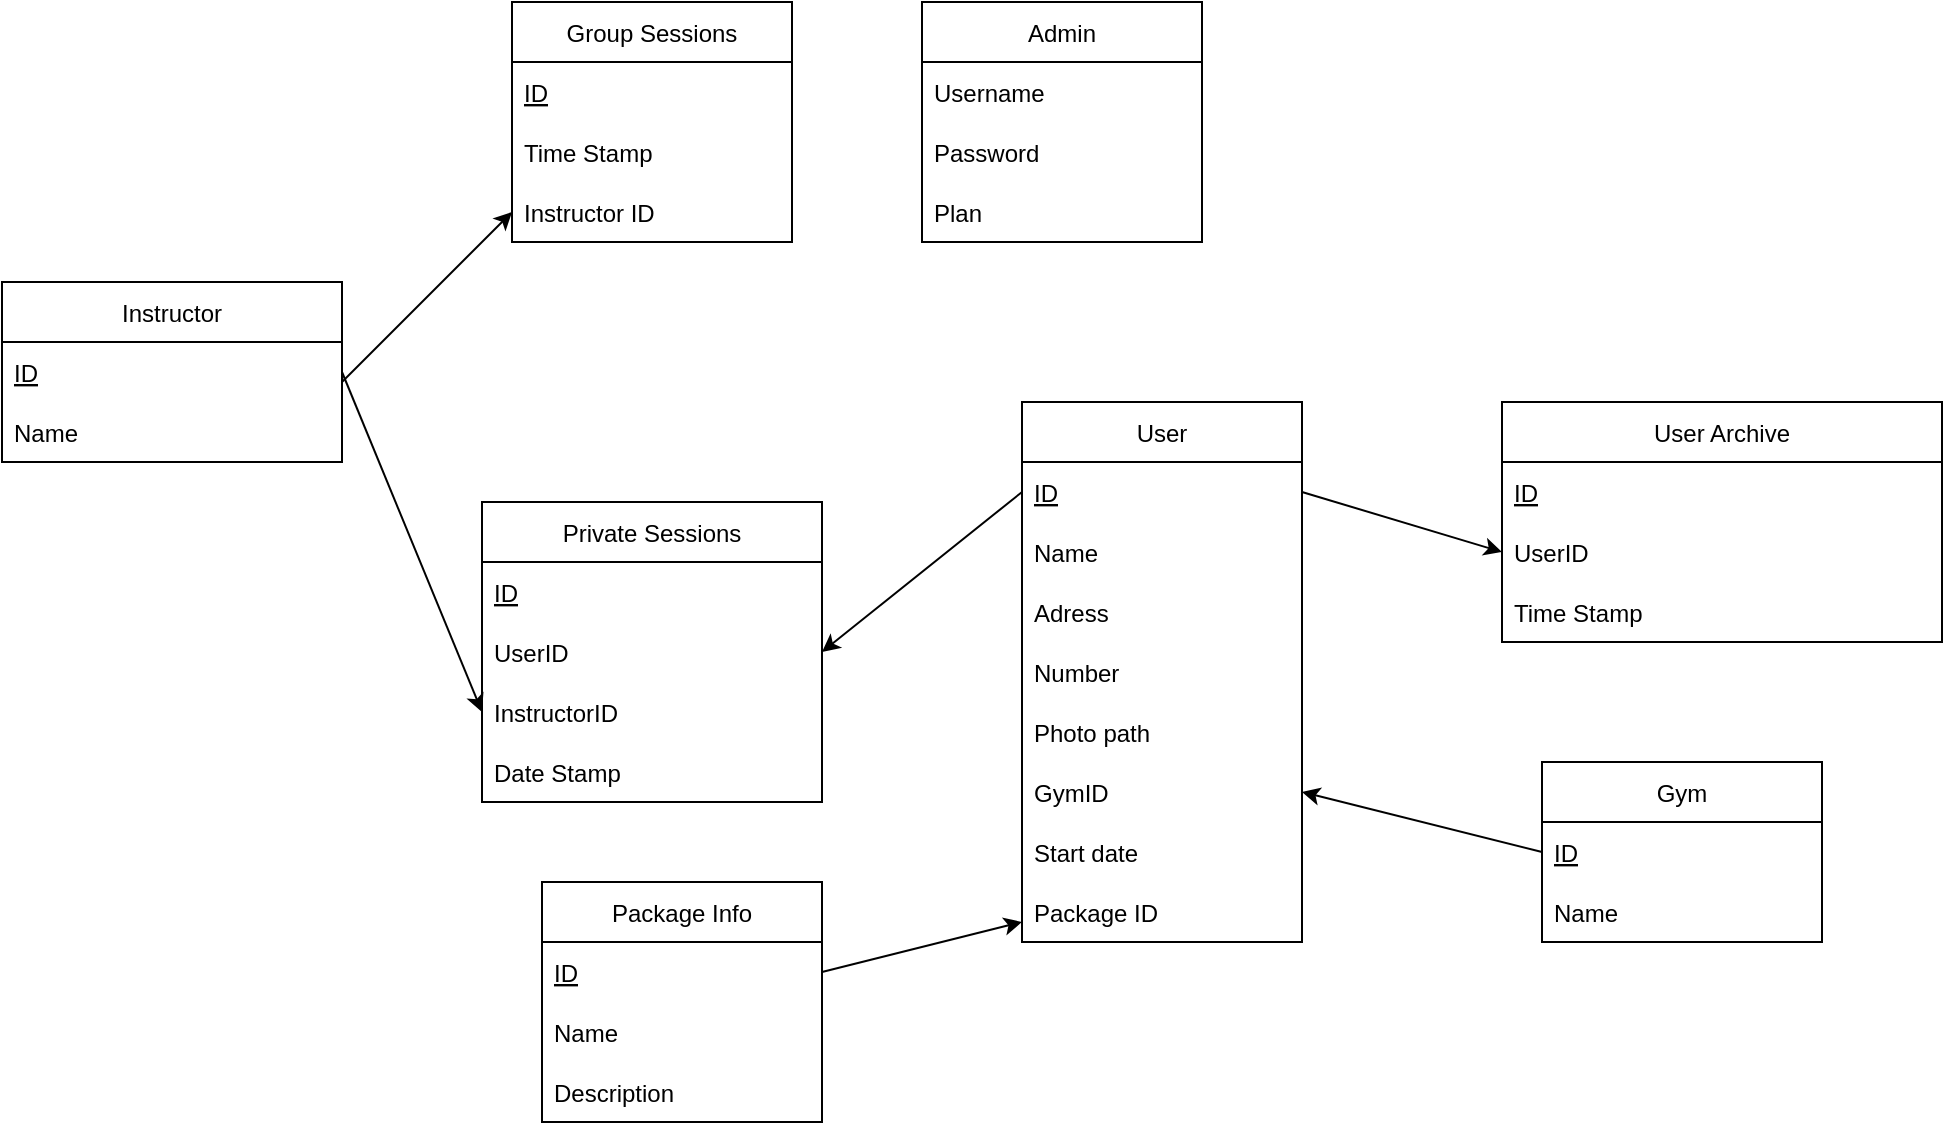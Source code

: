 <mxfile version="20.7.4" type="device"><diagram id="_wE4X1IALoatuDrJmbXj" name="Page-1"><mxGraphModel dx="2284" dy="1882" grid="1" gridSize="10" guides="1" tooltips="1" connect="1" arrows="1" fold="1" page="1" pageScale="1" pageWidth="850" pageHeight="1100" math="0" shadow="0"><root><mxCell id="0"/><mxCell id="1" parent="0"/><mxCell id="XGN1IkvJrTNwVDdcbdt2-2" value="User" style="swimlane;fontStyle=0;childLayout=stackLayout;horizontal=1;startSize=30;horizontalStack=0;resizeParent=1;resizeParentMax=0;resizeLast=0;collapsible=1;marginBottom=0;" parent="1" vertex="1"><mxGeometry x="130" y="100" width="140" height="270" as="geometry"/></mxCell><mxCell id="XGN1IkvJrTNwVDdcbdt2-3" value="ID" style="text;strokeColor=none;fillColor=none;align=left;verticalAlign=middle;spacingLeft=4;spacingRight=4;overflow=hidden;points=[[0,0.5],[1,0.5]];portConstraint=eastwest;rotatable=0;fontStyle=4" parent="XGN1IkvJrTNwVDdcbdt2-2" vertex="1"><mxGeometry y="30" width="140" height="30" as="geometry"/></mxCell><mxCell id="XGN1IkvJrTNwVDdcbdt2-4" value="Name" style="text;strokeColor=none;fillColor=none;align=left;verticalAlign=middle;spacingLeft=4;spacingRight=4;overflow=hidden;points=[[0,0.5],[1,0.5]];portConstraint=eastwest;rotatable=0;" parent="XGN1IkvJrTNwVDdcbdt2-2" vertex="1"><mxGeometry y="60" width="140" height="30" as="geometry"/></mxCell><mxCell id="XGN1IkvJrTNwVDdcbdt2-21" value="Adress" style="text;strokeColor=none;fillColor=none;align=left;verticalAlign=middle;spacingLeft=4;spacingRight=4;overflow=hidden;points=[[0,0.5],[1,0.5]];portConstraint=eastwest;rotatable=0;" parent="XGN1IkvJrTNwVDdcbdt2-2" vertex="1"><mxGeometry y="90" width="140" height="30" as="geometry"/></mxCell><mxCell id="XGN1IkvJrTNwVDdcbdt2-22" value="Number" style="text;strokeColor=none;fillColor=none;align=left;verticalAlign=middle;spacingLeft=4;spacingRight=4;overflow=hidden;points=[[0,0.5],[1,0.5]];portConstraint=eastwest;rotatable=0;" parent="XGN1IkvJrTNwVDdcbdt2-2" vertex="1"><mxGeometry y="120" width="140" height="30" as="geometry"/></mxCell><mxCell id="XGN1IkvJrTNwVDdcbdt2-20" value="Photo path" style="text;strokeColor=none;fillColor=none;align=left;verticalAlign=middle;spacingLeft=4;spacingRight=4;overflow=hidden;points=[[0,0.5],[1,0.5]];portConstraint=eastwest;rotatable=0;" parent="XGN1IkvJrTNwVDdcbdt2-2" vertex="1"><mxGeometry y="150" width="140" height="30" as="geometry"/></mxCell><mxCell id="XGN1IkvJrTNwVDdcbdt2-5" value="GymID" style="text;strokeColor=none;fillColor=none;align=left;verticalAlign=middle;spacingLeft=4;spacingRight=4;overflow=hidden;points=[[0,0.5],[1,0.5]];portConstraint=eastwest;rotatable=0;" parent="XGN1IkvJrTNwVDdcbdt2-2" vertex="1"><mxGeometry y="180" width="140" height="30" as="geometry"/></mxCell><mxCell id="XGN1IkvJrTNwVDdcbdt2-6" value="Start date" style="text;strokeColor=none;fillColor=none;align=left;verticalAlign=middle;spacingLeft=4;spacingRight=4;overflow=hidden;points=[[0,0.5],[1,0.5]];portConstraint=eastwest;rotatable=0;" parent="XGN1IkvJrTNwVDdcbdt2-2" vertex="1"><mxGeometry y="210" width="140" height="30" as="geometry"/></mxCell><mxCell id="XGN1IkvJrTNwVDdcbdt2-7" value="Package ID" style="text;strokeColor=none;fillColor=none;align=left;verticalAlign=middle;spacingLeft=4;spacingRight=4;overflow=hidden;points=[[0,0.5],[1,0.5]];portConstraint=eastwest;rotatable=0;" parent="XGN1IkvJrTNwVDdcbdt2-2" vertex="1"><mxGeometry y="240" width="140" height="30" as="geometry"/></mxCell><mxCell id="XGN1IkvJrTNwVDdcbdt2-8" value="Gym" style="swimlane;fontStyle=0;childLayout=stackLayout;horizontal=1;startSize=30;horizontalStack=0;resizeParent=1;resizeParentMax=0;resizeLast=0;collapsible=1;marginBottom=0;" parent="1" vertex="1"><mxGeometry x="390" y="280" width="140" height="90" as="geometry"/></mxCell><mxCell id="XGN1IkvJrTNwVDdcbdt2-9" value="ID" style="text;strokeColor=none;fillColor=none;align=left;verticalAlign=middle;spacingLeft=4;spacingRight=4;overflow=hidden;points=[[0,0.5],[1,0.5]];portConstraint=eastwest;rotatable=0;fontStyle=4" parent="XGN1IkvJrTNwVDdcbdt2-8" vertex="1"><mxGeometry y="30" width="140" height="30" as="geometry"/></mxCell><mxCell id="XGN1IkvJrTNwVDdcbdt2-10" value="Name" style="text;strokeColor=none;fillColor=none;align=left;verticalAlign=middle;spacingLeft=4;spacingRight=4;overflow=hidden;points=[[0,0.5],[1,0.5]];portConstraint=eastwest;rotatable=0;" parent="XGN1IkvJrTNwVDdcbdt2-8" vertex="1"><mxGeometry y="60" width="140" height="30" as="geometry"/></mxCell><mxCell id="XGN1IkvJrTNwVDdcbdt2-15" value="User Archive" style="swimlane;fontStyle=0;childLayout=stackLayout;horizontal=1;startSize=30;horizontalStack=0;resizeParent=1;resizeParentMax=0;resizeLast=0;collapsible=1;marginBottom=0;" parent="1" vertex="1"><mxGeometry x="370" y="100" width="220" height="120" as="geometry"><mxRectangle x="320" y="310" width="110" height="30" as="alternateBounds"/></mxGeometry></mxCell><mxCell id="XGN1IkvJrTNwVDdcbdt2-16" value="ID" style="text;strokeColor=none;fillColor=none;align=left;verticalAlign=middle;spacingLeft=4;spacingRight=4;overflow=hidden;points=[[0,0.5],[1,0.5]];portConstraint=eastwest;rotatable=0;fontStyle=4" parent="XGN1IkvJrTNwVDdcbdt2-15" vertex="1"><mxGeometry y="30" width="220" height="30" as="geometry"/></mxCell><mxCell id="XGN1IkvJrTNwVDdcbdt2-17" value="UserID" style="text;strokeColor=none;fillColor=none;align=left;verticalAlign=middle;spacingLeft=4;spacingRight=4;overflow=hidden;points=[[0,0.5],[1,0.5]];portConstraint=eastwest;rotatable=0;" parent="XGN1IkvJrTNwVDdcbdt2-15" vertex="1"><mxGeometry y="60" width="220" height="30" as="geometry"/></mxCell><mxCell id="XGN1IkvJrTNwVDdcbdt2-19" value="Time Stamp" style="text;strokeColor=none;fillColor=none;align=left;verticalAlign=middle;spacingLeft=4;spacingRight=4;overflow=hidden;points=[[0,0.5],[1,0.5]];portConstraint=eastwest;rotatable=0;" parent="XGN1IkvJrTNwVDdcbdt2-15" vertex="1"><mxGeometry y="90" width="220" height="30" as="geometry"/></mxCell><mxCell id="XGN1IkvJrTNwVDdcbdt2-27" value="" style="endArrow=classic;html=1;rounded=0;exitX=1;exitY=0.5;exitDx=0;exitDy=0;entryX=0;entryY=0.5;entryDx=0;entryDy=0;" parent="1" source="XGN1IkvJrTNwVDdcbdt2-3" target="XGN1IkvJrTNwVDdcbdt2-17" edge="1"><mxGeometry width="50" height="50" relative="1" as="geometry"><mxPoint x="320" y="240" as="sourcePoint"/><mxPoint x="370" y="190" as="targetPoint"/></mxGeometry></mxCell><mxCell id="XGN1IkvJrTNwVDdcbdt2-30" value="" style="endArrow=classic;html=1;rounded=0;exitX=0;exitY=0.5;exitDx=0;exitDy=0;entryX=1;entryY=0.5;entryDx=0;entryDy=0;" parent="1" source="XGN1IkvJrTNwVDdcbdt2-9" target="XGN1IkvJrTNwVDdcbdt2-5" edge="1"><mxGeometry width="50" height="50" relative="1" as="geometry"><mxPoint x="350" y="480" as="sourcePoint"/><mxPoint x="400" y="430" as="targetPoint"/></mxGeometry></mxCell><mxCell id="XGN1IkvJrTNwVDdcbdt2-31" value="Private Sessions" style="swimlane;fontStyle=0;childLayout=stackLayout;horizontal=1;startSize=30;horizontalStack=0;resizeParent=1;resizeParentMax=0;resizeLast=0;collapsible=1;marginBottom=0;" parent="1" vertex="1"><mxGeometry x="-140" y="150" width="170" height="150" as="geometry"/></mxCell><mxCell id="XGN1IkvJrTNwVDdcbdt2-33" value="ID" style="text;strokeColor=none;fillColor=none;align=left;verticalAlign=middle;spacingLeft=4;spacingRight=4;overflow=hidden;points=[[0,0.5],[1,0.5]];portConstraint=eastwest;rotatable=0;fontStyle=4" parent="XGN1IkvJrTNwVDdcbdt2-31" vertex="1"><mxGeometry y="30" width="170" height="30" as="geometry"/></mxCell><mxCell id="XGN1IkvJrTNwVDdcbdt2-34" value="UserID" style="text;strokeColor=none;fillColor=none;align=left;verticalAlign=middle;spacingLeft=4;spacingRight=4;overflow=hidden;points=[[0,0.5],[1,0.5]];portConstraint=eastwest;rotatable=0;" parent="XGN1IkvJrTNwVDdcbdt2-31" vertex="1"><mxGeometry y="60" width="170" height="30" as="geometry"/></mxCell><mxCell id="XGN1IkvJrTNwVDdcbdt2-36" value="InstructorID" style="text;strokeColor=none;fillColor=none;align=left;verticalAlign=middle;spacingLeft=4;spacingRight=4;overflow=hidden;points=[[0,0.5],[1,0.5]];portConstraint=eastwest;rotatable=0;" parent="XGN1IkvJrTNwVDdcbdt2-31" vertex="1"><mxGeometry y="90" width="170" height="30" as="geometry"/></mxCell><mxCell id="XGN1IkvJrTNwVDdcbdt2-35" value="Date Stamp" style="text;strokeColor=none;fillColor=none;align=left;verticalAlign=middle;spacingLeft=4;spacingRight=4;overflow=hidden;points=[[0,0.5],[1,0.5]];portConstraint=eastwest;rotatable=0;" parent="XGN1IkvJrTNwVDdcbdt2-31" vertex="1"><mxGeometry y="120" width="170" height="30" as="geometry"/></mxCell><mxCell id="XGN1IkvJrTNwVDdcbdt2-40" value="" style="endArrow=classic;html=1;rounded=0;exitX=0;exitY=0.5;exitDx=0;exitDy=0;entryX=1;entryY=0.5;entryDx=0;entryDy=0;" parent="1" source="XGN1IkvJrTNwVDdcbdt2-3" target="XGN1IkvJrTNwVDdcbdt2-34" edge="1"><mxGeometry width="50" height="50" relative="1" as="geometry"><mxPoint x="70" y="230" as="sourcePoint"/><mxPoint x="40" y="225" as="targetPoint"/></mxGeometry></mxCell><mxCell id="XGN1IkvJrTNwVDdcbdt2-42" value="Instructor" style="swimlane;fontStyle=0;childLayout=stackLayout;horizontal=1;startSize=30;horizontalStack=0;resizeParent=1;resizeParentMax=0;resizeLast=0;collapsible=1;marginBottom=0;" parent="1" vertex="1"><mxGeometry x="-380" y="40" width="170" height="90" as="geometry"/></mxCell><mxCell id="XGN1IkvJrTNwVDdcbdt2-43" value="ID" style="text;strokeColor=none;fillColor=none;align=left;verticalAlign=middle;spacingLeft=4;spacingRight=4;overflow=hidden;points=[[0,0.5],[1,0.5]];portConstraint=eastwest;rotatable=0;fontStyle=4" parent="XGN1IkvJrTNwVDdcbdt2-42" vertex="1"><mxGeometry y="30" width="170" height="30" as="geometry"/></mxCell><mxCell id="XGN1IkvJrTNwVDdcbdt2-44" value="Name" style="text;strokeColor=none;fillColor=none;align=left;verticalAlign=middle;spacingLeft=4;spacingRight=4;overflow=hidden;points=[[0,0.5],[1,0.5]];portConstraint=eastwest;rotatable=0;" parent="XGN1IkvJrTNwVDdcbdt2-42" vertex="1"><mxGeometry y="60" width="170" height="30" as="geometry"/></mxCell><mxCell id="XGN1IkvJrTNwVDdcbdt2-46" value="" style="endArrow=classic;html=1;rounded=0;exitX=1;exitY=0.5;exitDx=0;exitDy=0;entryX=0;entryY=0.5;entryDx=0;entryDy=0;" parent="1" source="XGN1IkvJrTNwVDdcbdt2-43" target="XGN1IkvJrTNwVDdcbdt2-36" edge="1"><mxGeometry width="50" height="50" relative="1" as="geometry"><mxPoint x="-210" y="390" as="sourcePoint"/><mxPoint x="-160" y="340" as="targetPoint"/></mxGeometry></mxCell><mxCell id="XGN1IkvJrTNwVDdcbdt2-53" value="Group Sessions" style="swimlane;fontStyle=0;childLayout=stackLayout;horizontal=1;startSize=30;horizontalStack=0;resizeParent=1;resizeParentMax=0;resizeLast=0;collapsible=1;marginBottom=0;" parent="1" vertex="1"><mxGeometry x="-125" y="-100" width="140" height="120" as="geometry"/></mxCell><mxCell id="XGN1IkvJrTNwVDdcbdt2-54" value="ID" style="text;strokeColor=none;fillColor=none;align=left;verticalAlign=middle;spacingLeft=4;spacingRight=4;overflow=hidden;points=[[0,0.5],[1,0.5]];portConstraint=eastwest;rotatable=0;fontStyle=4" parent="XGN1IkvJrTNwVDdcbdt2-53" vertex="1"><mxGeometry y="30" width="140" height="30" as="geometry"/></mxCell><mxCell id="XGN1IkvJrTNwVDdcbdt2-55" value="Time Stamp" style="text;strokeColor=none;fillColor=none;align=left;verticalAlign=middle;spacingLeft=4;spacingRight=4;overflow=hidden;points=[[0,0.5],[1,0.5]];portConstraint=eastwest;rotatable=0;" parent="XGN1IkvJrTNwVDdcbdt2-53" vertex="1"><mxGeometry y="60" width="140" height="30" as="geometry"/></mxCell><mxCell id="XGN1IkvJrTNwVDdcbdt2-56" value="Instructor ID" style="text;strokeColor=none;fillColor=none;align=left;verticalAlign=middle;spacingLeft=4;spacingRight=4;overflow=hidden;points=[[0,0.5],[1,0.5]];portConstraint=eastwest;rotatable=0;" parent="XGN1IkvJrTNwVDdcbdt2-53" vertex="1"><mxGeometry y="90" width="140" height="30" as="geometry"/></mxCell><mxCell id="XGN1IkvJrTNwVDdcbdt2-57" value="" style="endArrow=classic;html=1;rounded=0;entryX=0;entryY=0.5;entryDx=0;entryDy=0;" parent="1" target="XGN1IkvJrTNwVDdcbdt2-56" edge="1"><mxGeometry width="50" height="50" relative="1" as="geometry"><mxPoint x="-210" y="90" as="sourcePoint"/><mxPoint x="-260" y="-70" as="targetPoint"/></mxGeometry></mxCell><mxCell id="FnAGmUk-oUDiXGkKT-MK-1" value="Admin" style="swimlane;fontStyle=0;childLayout=stackLayout;horizontal=1;startSize=30;horizontalStack=0;resizeParent=1;resizeParentMax=0;resizeLast=0;collapsible=1;marginBottom=0;" parent="1" vertex="1"><mxGeometry x="80" y="-100" width="140" height="120" as="geometry"/></mxCell><mxCell id="FnAGmUk-oUDiXGkKT-MK-3" value="Username" style="text;strokeColor=none;fillColor=none;align=left;verticalAlign=middle;spacingLeft=4;spacingRight=4;overflow=hidden;points=[[0,0.5],[1,0.5]];portConstraint=eastwest;rotatable=0;" parent="FnAGmUk-oUDiXGkKT-MK-1" vertex="1"><mxGeometry y="30" width="140" height="30" as="geometry"/></mxCell><mxCell id="FnAGmUk-oUDiXGkKT-MK-4" value="Password" style="text;strokeColor=none;fillColor=none;align=left;verticalAlign=middle;spacingLeft=4;spacingRight=4;overflow=hidden;points=[[0,0.5],[1,0.5]];portConstraint=eastwest;rotatable=0;" parent="FnAGmUk-oUDiXGkKT-MK-1" vertex="1"><mxGeometry y="60" width="140" height="30" as="geometry"/></mxCell><mxCell id="24J5E8BH5dLrfwvgx7Mt-1" value="Plan" style="text;strokeColor=none;fillColor=none;align=left;verticalAlign=middle;spacingLeft=4;spacingRight=4;overflow=hidden;points=[[0,0.5],[1,0.5]];portConstraint=eastwest;rotatable=0;" parent="FnAGmUk-oUDiXGkKT-MK-1" vertex="1"><mxGeometry y="90" width="140" height="30" as="geometry"/></mxCell><mxCell id="5eMV5tlaxI1MDFOnkvHB-1" value="Package Info" style="swimlane;fontStyle=0;childLayout=stackLayout;horizontal=1;startSize=30;horizontalStack=0;resizeParent=1;resizeParentMax=0;resizeLast=0;collapsible=1;marginBottom=0;" parent="1" vertex="1"><mxGeometry x="-110" y="340" width="140" height="120" as="geometry"/></mxCell><mxCell id="5eMV5tlaxI1MDFOnkvHB-2" value="ID" style="text;strokeColor=none;fillColor=none;align=left;verticalAlign=middle;spacingLeft=4;spacingRight=4;overflow=hidden;points=[[0,0.5],[1,0.5]];portConstraint=eastwest;rotatable=0;fontStyle=4" parent="5eMV5tlaxI1MDFOnkvHB-1" vertex="1"><mxGeometry y="30" width="140" height="30" as="geometry"/></mxCell><mxCell id="5eMV5tlaxI1MDFOnkvHB-3" value="Name" style="text;strokeColor=none;fillColor=none;align=left;verticalAlign=middle;spacingLeft=4;spacingRight=4;overflow=hidden;points=[[0,0.5],[1,0.5]];portConstraint=eastwest;rotatable=0;" parent="5eMV5tlaxI1MDFOnkvHB-1" vertex="1"><mxGeometry y="60" width="140" height="30" as="geometry"/></mxCell><mxCell id="5eMV5tlaxI1MDFOnkvHB-4" value="Description" style="text;strokeColor=none;fillColor=none;align=left;verticalAlign=middle;spacingLeft=4;spacingRight=4;overflow=hidden;points=[[0,0.5],[1,0.5]];portConstraint=eastwest;rotatable=0;" parent="5eMV5tlaxI1MDFOnkvHB-1" vertex="1"><mxGeometry y="90" width="140" height="30" as="geometry"/></mxCell><mxCell id="5eMV5tlaxI1MDFOnkvHB-5" value="" style="endArrow=classic;html=1;rounded=0;exitX=1;exitY=0.5;exitDx=0;exitDy=0;" parent="1" source="5eMV5tlaxI1MDFOnkvHB-2" edge="1"><mxGeometry width="50" height="50" relative="1" as="geometry"><mxPoint x="50" y="470" as="sourcePoint"/><mxPoint x="130" y="360" as="targetPoint"/></mxGeometry></mxCell></root></mxGraphModel></diagram></mxfile>